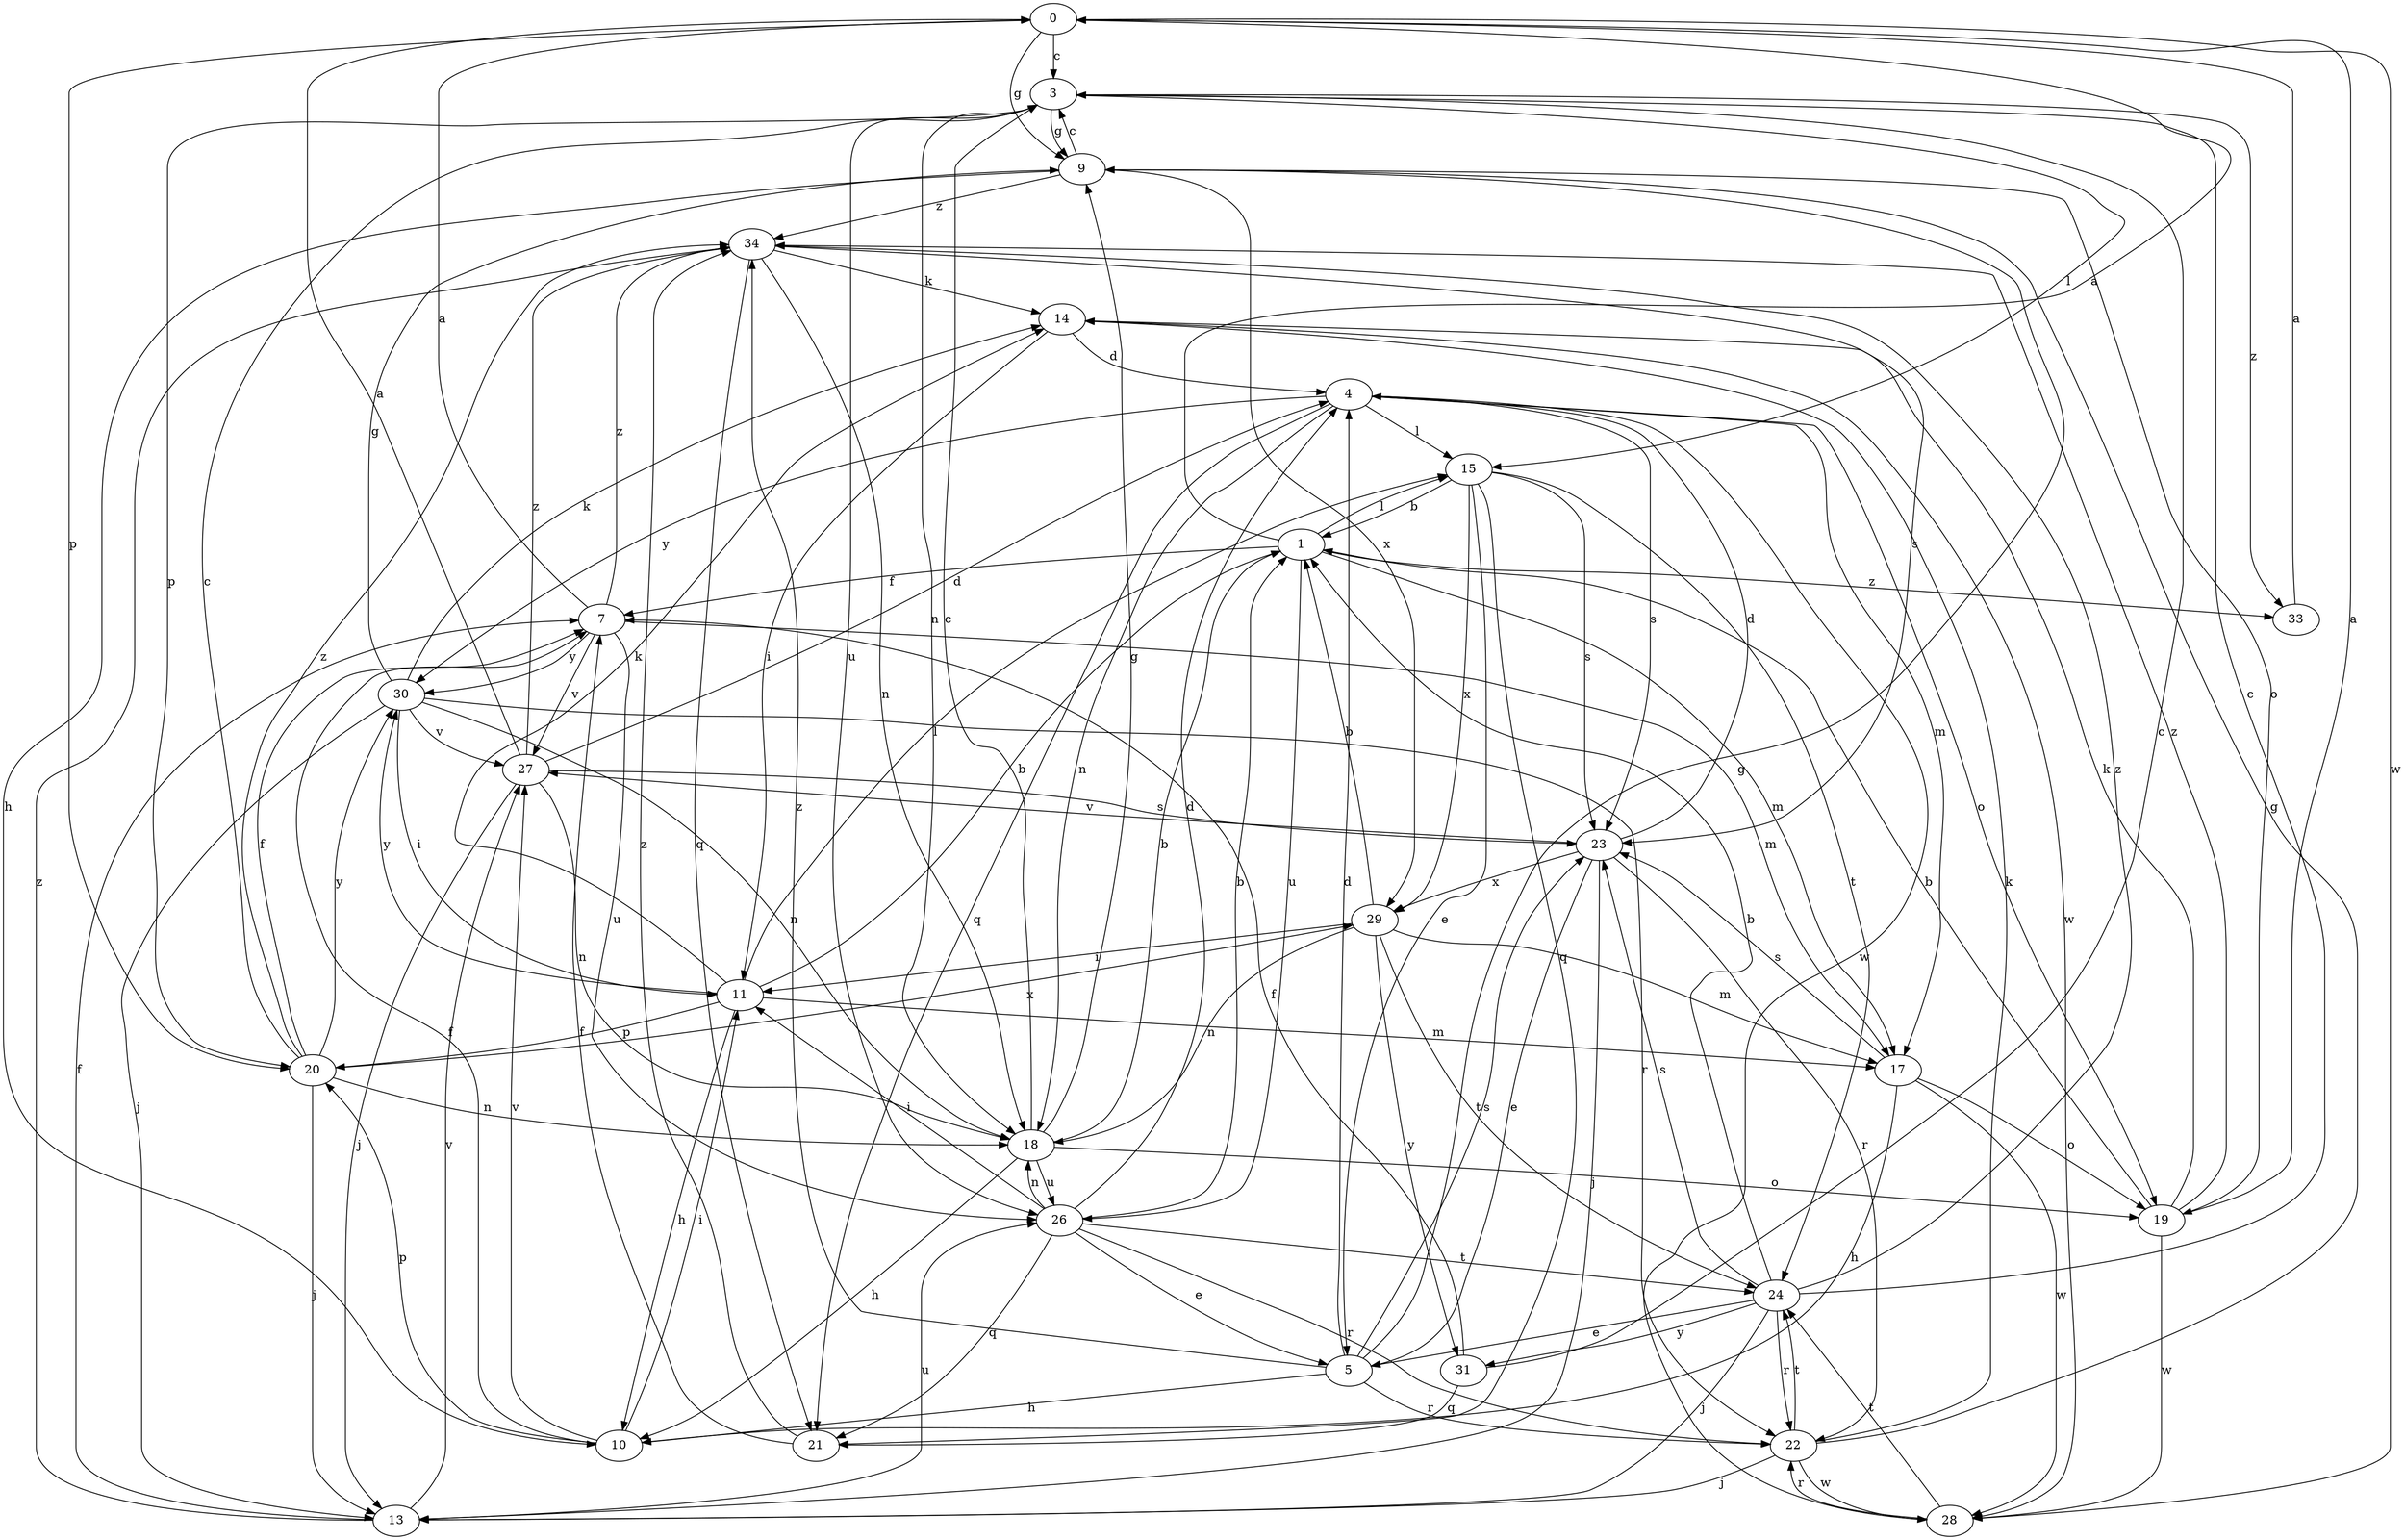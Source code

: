 strict digraph  {
0;
1;
3;
4;
5;
7;
9;
10;
11;
13;
14;
15;
17;
18;
19;
20;
21;
22;
23;
24;
26;
27;
28;
29;
30;
31;
33;
34;
0 -> 3  [label=c];
0 -> 9  [label=g];
0 -> 20  [label=p];
0 -> 28  [label=w];
1 -> 0  [label=a];
1 -> 7  [label=f];
1 -> 15  [label=l];
1 -> 17  [label=m];
1 -> 26  [label=u];
1 -> 33  [label=z];
3 -> 9  [label=g];
3 -> 15  [label=l];
3 -> 18  [label=n];
3 -> 20  [label=p];
3 -> 26  [label=u];
3 -> 33  [label=z];
4 -> 15  [label=l];
4 -> 17  [label=m];
4 -> 18  [label=n];
4 -> 19  [label=o];
4 -> 21  [label=q];
4 -> 23  [label=s];
4 -> 28  [label=w];
4 -> 30  [label=y];
5 -> 4  [label=d];
5 -> 9  [label=g];
5 -> 10  [label=h];
5 -> 22  [label=r];
5 -> 23  [label=s];
5 -> 34  [label=z];
7 -> 0  [label=a];
7 -> 17  [label=m];
7 -> 26  [label=u];
7 -> 27  [label=v];
7 -> 30  [label=y];
7 -> 34  [label=z];
9 -> 3  [label=c];
9 -> 10  [label=h];
9 -> 19  [label=o];
9 -> 29  [label=x];
9 -> 34  [label=z];
10 -> 7  [label=f];
10 -> 11  [label=i];
10 -> 20  [label=p];
10 -> 27  [label=v];
11 -> 1  [label=b];
11 -> 10  [label=h];
11 -> 14  [label=k];
11 -> 15  [label=l];
11 -> 17  [label=m];
11 -> 20  [label=p];
11 -> 30  [label=y];
13 -> 7  [label=f];
13 -> 26  [label=u];
13 -> 27  [label=v];
13 -> 34  [label=z];
14 -> 4  [label=d];
14 -> 11  [label=i];
14 -> 28  [label=w];
15 -> 1  [label=b];
15 -> 5  [label=e];
15 -> 21  [label=q];
15 -> 23  [label=s];
15 -> 24  [label=t];
15 -> 29  [label=x];
17 -> 10  [label=h];
17 -> 19  [label=o];
17 -> 23  [label=s];
17 -> 28  [label=w];
18 -> 1  [label=b];
18 -> 3  [label=c];
18 -> 9  [label=g];
18 -> 10  [label=h];
18 -> 19  [label=o];
18 -> 26  [label=u];
19 -> 0  [label=a];
19 -> 1  [label=b];
19 -> 14  [label=k];
19 -> 28  [label=w];
19 -> 34  [label=z];
20 -> 3  [label=c];
20 -> 7  [label=f];
20 -> 13  [label=j];
20 -> 18  [label=n];
20 -> 29  [label=x];
20 -> 30  [label=y];
20 -> 34  [label=z];
21 -> 7  [label=f];
21 -> 34  [label=z];
22 -> 9  [label=g];
22 -> 13  [label=j];
22 -> 14  [label=k];
22 -> 24  [label=t];
22 -> 28  [label=w];
23 -> 4  [label=d];
23 -> 5  [label=e];
23 -> 13  [label=j];
23 -> 22  [label=r];
23 -> 27  [label=v];
23 -> 29  [label=x];
24 -> 1  [label=b];
24 -> 3  [label=c];
24 -> 5  [label=e];
24 -> 13  [label=j];
24 -> 22  [label=r];
24 -> 23  [label=s];
24 -> 31  [label=y];
24 -> 34  [label=z];
26 -> 1  [label=b];
26 -> 4  [label=d];
26 -> 5  [label=e];
26 -> 11  [label=i];
26 -> 18  [label=n];
26 -> 21  [label=q];
26 -> 22  [label=r];
26 -> 24  [label=t];
27 -> 0  [label=a];
27 -> 4  [label=d];
27 -> 13  [label=j];
27 -> 18  [label=n];
27 -> 23  [label=s];
27 -> 34  [label=z];
28 -> 22  [label=r];
28 -> 24  [label=t];
29 -> 1  [label=b];
29 -> 11  [label=i];
29 -> 17  [label=m];
29 -> 18  [label=n];
29 -> 24  [label=t];
29 -> 31  [label=y];
30 -> 9  [label=g];
30 -> 11  [label=i];
30 -> 13  [label=j];
30 -> 14  [label=k];
30 -> 18  [label=n];
30 -> 22  [label=r];
30 -> 27  [label=v];
31 -> 3  [label=c];
31 -> 7  [label=f];
31 -> 21  [label=q];
33 -> 0  [label=a];
34 -> 14  [label=k];
34 -> 18  [label=n];
34 -> 21  [label=q];
34 -> 23  [label=s];
}
